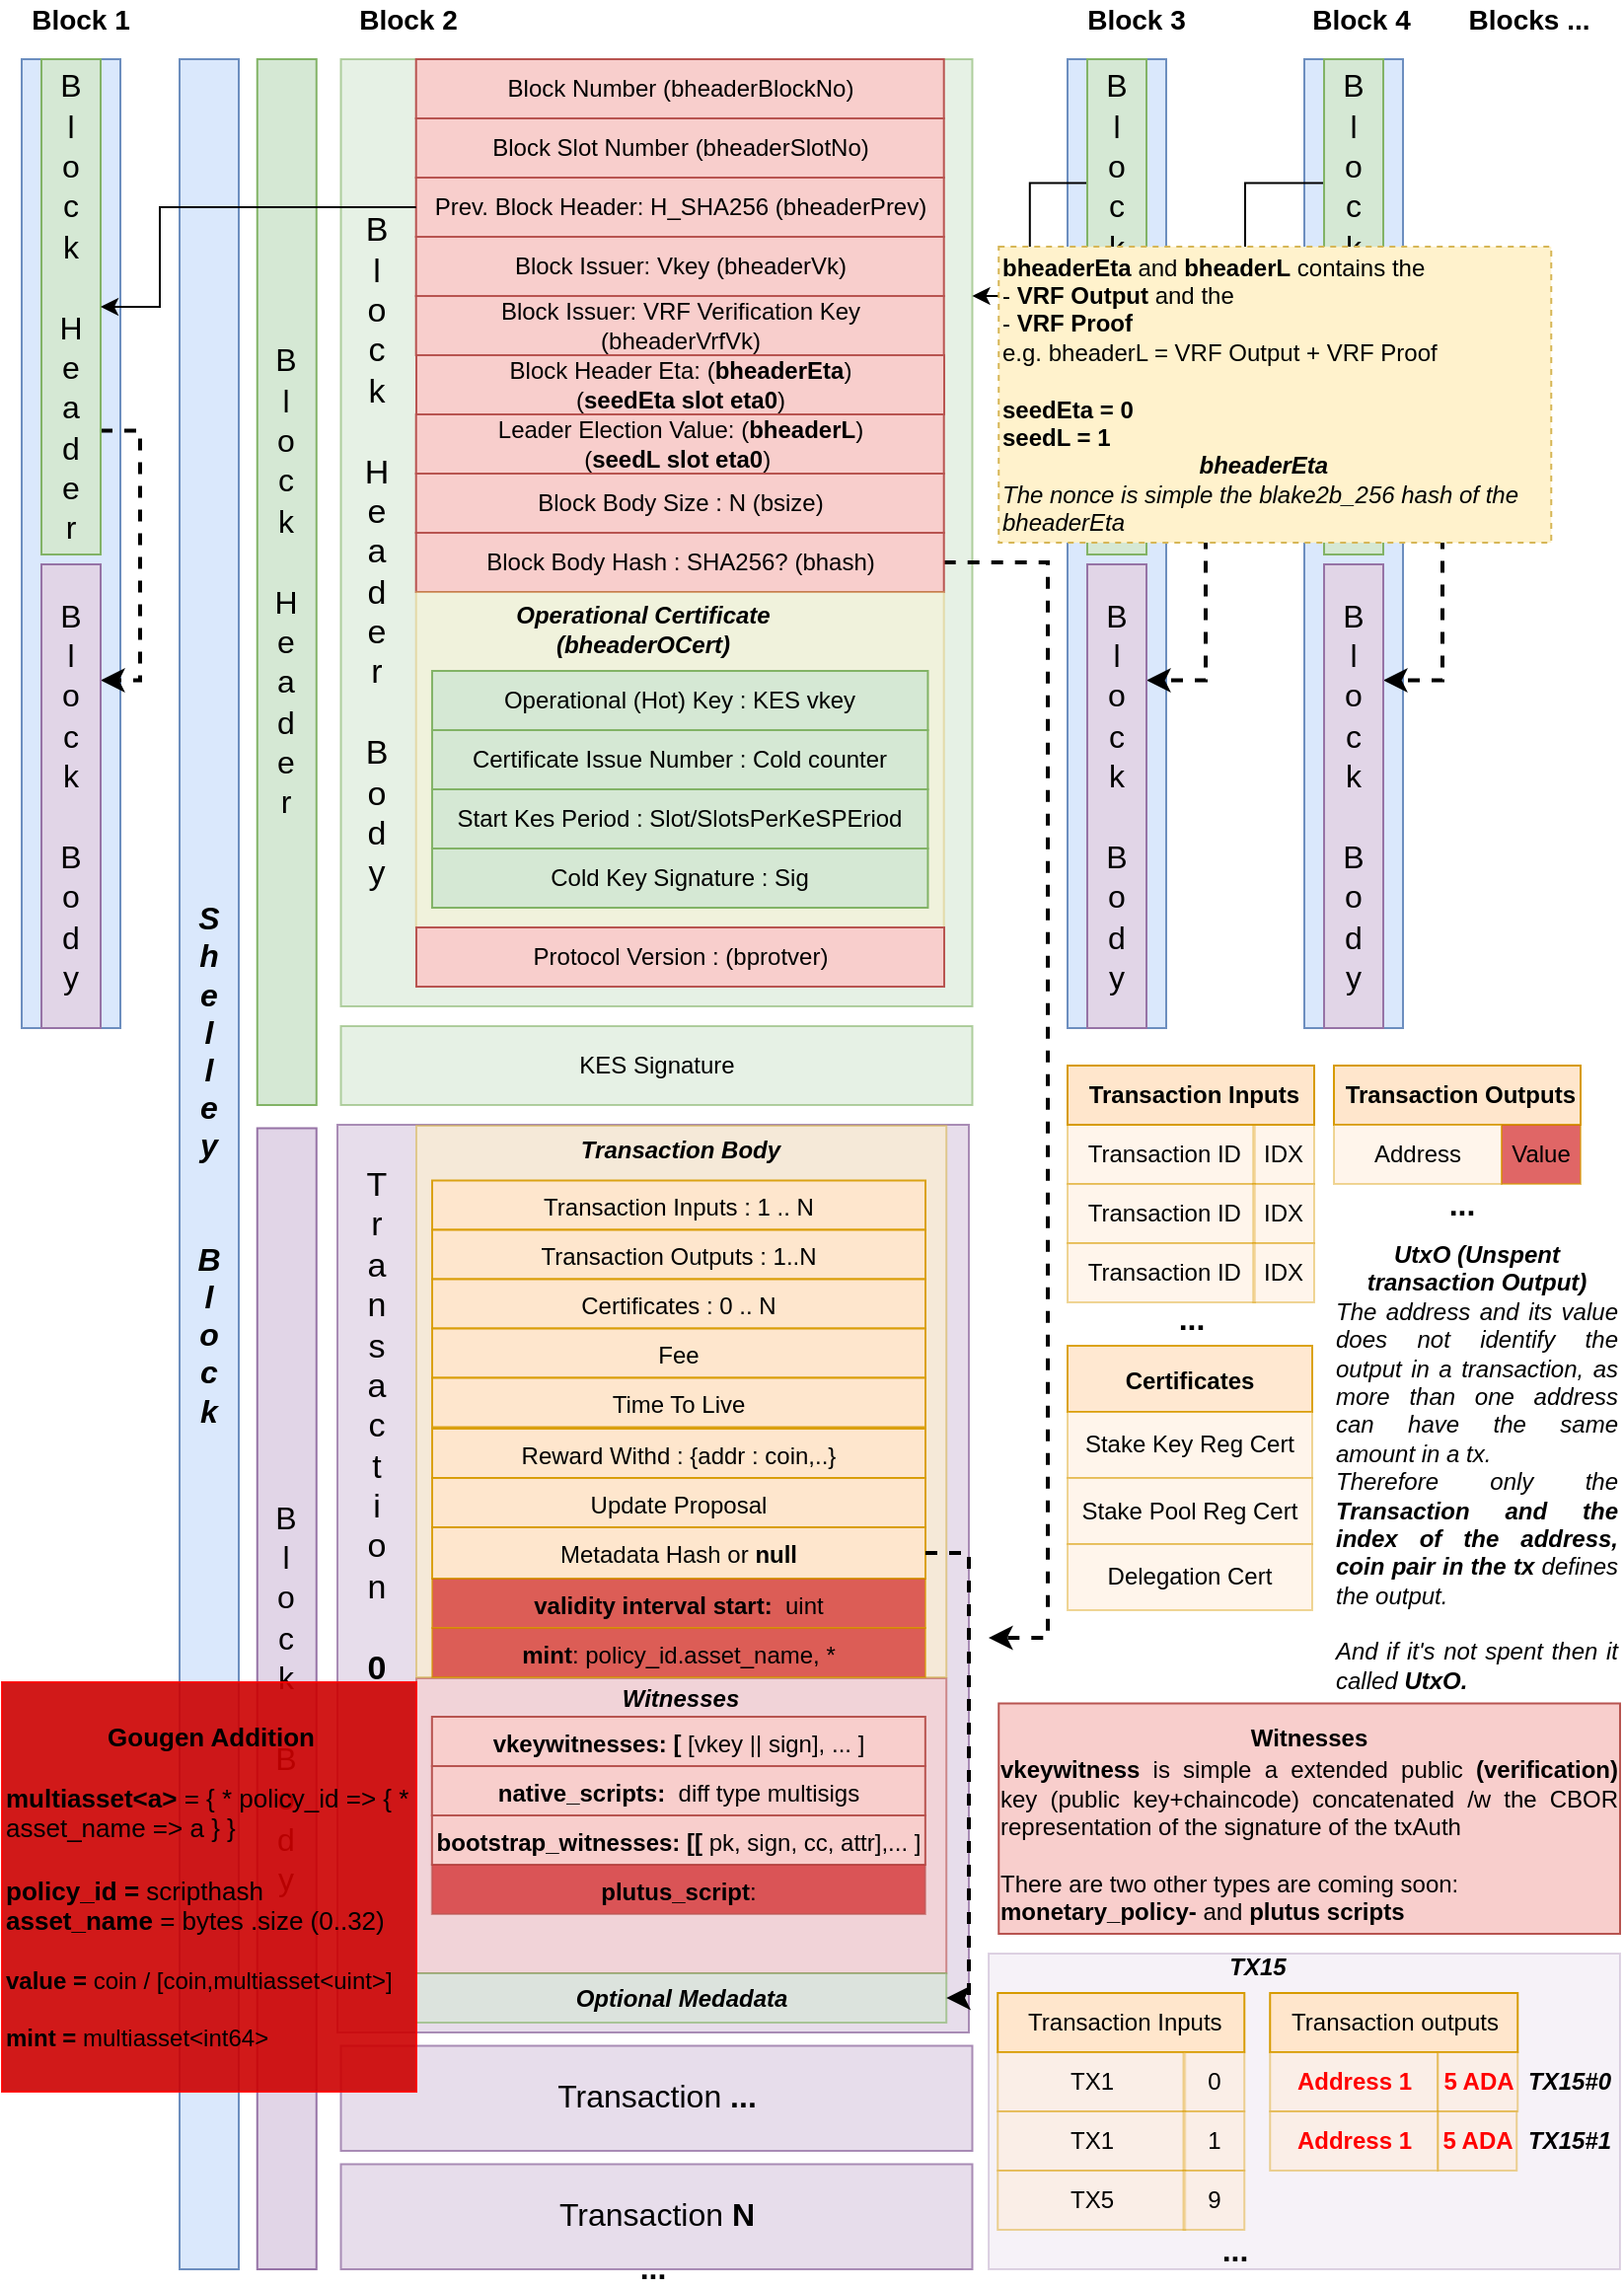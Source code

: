<mxfile version="14.0.3" type="github">
  <diagram id="uTPT8sLcpa1e0BykbdLk" name="Page-1">
    <mxGraphModel dx="1323" dy="637" grid="1" gridSize="10" guides="1" tooltips="1" connect="1" arrows="1" fold="1" page="1" pageScale="1" pageWidth="827" pageHeight="1169" math="0" shadow="0">
      <root>
        <mxCell id="0" />
        <mxCell id="1" parent="0" />
        <mxCell id="1TYJ5KsrgFMn8mMMUmhc-1" value="&lt;font style=&quot;font-size: 16px&quot;&gt;&lt;br&gt;&lt;/font&gt;" style="rounded=0;whiteSpace=wrap;html=1;fontSize=17;align=center;fillColor=#e1d5e7;strokeColor=#9673a6;opacity=80;" parent="1" vertex="1">
          <mxGeometry x="170" y="580" width="320" height="460" as="geometry" />
        </mxCell>
        <mxCell id="1TYJ5KsrgFMn8mMMUmhc-99" value="" style="rounded=0;whiteSpace=wrap;html=1;fontSize=17;align=center;fillColor=#f8cecc;strokeColor=#b85450;opacity=60;" parent="1" vertex="1">
          <mxGeometry x="210" y="860.5" width="268.6" height="149.5" as="geometry" />
        </mxCell>
        <mxCell id="1TYJ5KsrgFMn8mMMUmhc-72" value="" style="rounded=0;whiteSpace=wrap;html=1;fontSize=12;fillColor=#e1d5e7;strokeColor=#9673a6;opacity=30;" parent="1" vertex="1">
          <mxGeometry x="500" y="1000" width="320" height="160" as="geometry" />
        </mxCell>
        <mxCell id="0y1YGnhRQW68st4rbFYn-91" value="" style="rounded=0;whiteSpace=wrap;html=1;fontSize=17;align=center;fillColor=#d5e8d4;strokeColor=#82b366;opacity=60;" parent="1" vertex="1">
          <mxGeometry x="171.75" y="40" width="320" height="480" as="geometry" />
        </mxCell>
        <mxCell id="0y1YGnhRQW68st4rbFYn-69" value="" style="rounded=0;whiteSpace=wrap;html=1;fontSize=17;opacity=60;align=center;fillColor=#fff2cc;strokeColor=#d6b656;" parent="1" vertex="1">
          <mxGeometry x="210" y="580.5" width="268.6" height="279.5" as="geometry" />
        </mxCell>
        <mxCell id="0y1YGnhRQW68st4rbFYn-2" value="&lt;font style=&quot;font-size: 16px&quot;&gt;&lt;b&gt;&lt;i&gt;S&lt;br&gt;h&lt;br&gt;e&lt;br&gt;l&lt;br&gt;l&lt;br&gt;e&lt;br&gt;y&lt;br&gt;&lt;br&gt;&amp;nbsp;&lt;br&gt;B&lt;br&gt;l&lt;br&gt;o&lt;br&gt;c&lt;br&gt;k&lt;/i&gt;&lt;/b&gt;&lt;/font&gt;" style="rounded=0;whiteSpace=wrap;html=1;align=center;fillColor=#dae8fc;strokeColor=#6c8ebf;" parent="1" vertex="1">
          <mxGeometry x="90" y="40" width="30" height="1120" as="geometry" />
        </mxCell>
        <mxCell id="0y1YGnhRQW68st4rbFYn-4" value="Prev. Block Header: H_SHA256 (bheaderPrev)" style="rounded=0;whiteSpace=wrap;html=1;fillColor=#f8cecc;strokeColor=#b85450;" parent="1" vertex="1">
          <mxGeometry x="209.85" y="100" width="267.5" height="30" as="geometry" />
        </mxCell>
        <mxCell id="0y1YGnhRQW68st4rbFYn-5" value="Block Issuer: Vkey (bheaderVk)" style="rounded=0;whiteSpace=wrap;html=1;fillColor=#f8cecc;strokeColor=#b85450;align=center;" parent="1" vertex="1">
          <mxGeometry x="209.85" y="130" width="267.5" height="30" as="geometry" />
        </mxCell>
        <mxCell id="0y1YGnhRQW68st4rbFYn-6" value="Block Issuer: VRF Verification Key (bheaderVrfVk)" style="rounded=0;whiteSpace=wrap;html=1;fillColor=#f8cecc;strokeColor=#b85450;align=center;" parent="1" vertex="1">
          <mxGeometry x="209.85" y="160" width="267.5" height="30" as="geometry" />
        </mxCell>
        <mxCell id="0y1YGnhRQW68st4rbFYn-9" value="Block Header Eta: (&lt;b&gt;bheaderEta&lt;/b&gt;)&lt;br&gt;(&lt;b&gt;seedEta slot eta0&lt;/b&gt;)" style="rounded=0;whiteSpace=wrap;html=1;fillColor=#f8cecc;strokeColor=#b85450;align=center;" parent="1" vertex="1">
          <mxGeometry x="210" y="190" width="267.5" height="30" as="geometry" />
        </mxCell>
        <mxCell id="0y1YGnhRQW68st4rbFYn-12" value="Leader Election Value: (&lt;b&gt;bheaderL&lt;/b&gt;)&lt;br&gt;(&lt;b&gt;seedL slot eta0&lt;/b&gt;)&amp;nbsp;" style="rounded=0;whiteSpace=wrap;html=1;fillColor=#f8cecc;strokeColor=#b85450;align=center;" parent="1" vertex="1">
          <mxGeometry x="209.85" y="220" width="267.5" height="30" as="geometry" />
        </mxCell>
        <mxCell id="0y1YGnhRQW68st4rbFYn-14" value="Block Body Size : N (bsize)" style="rounded=0;whiteSpace=wrap;html=1;fillColor=#f8cecc;strokeColor=#b85450;align=center;" parent="1" vertex="1">
          <mxGeometry x="209.85" y="250" width="267.5" height="30" as="geometry" />
        </mxCell>
        <mxCell id="1TYJ5KsrgFMn8mMMUmhc-37" style="edgeStyle=orthogonalEdgeStyle;rounded=0;orthogonalLoop=1;jettySize=auto;html=1;fontSize=12;dashed=1;strokeWidth=2;" parent="1" source="0y1YGnhRQW68st4rbFYn-15" edge="1">
          <mxGeometry relative="1" as="geometry">
            <Array as="points">
              <mxPoint x="530" y="295" />
              <mxPoint x="530" y="840" />
            </Array>
            <mxPoint x="500" y="840" as="targetPoint" />
          </mxGeometry>
        </mxCell>
        <mxCell id="0y1YGnhRQW68st4rbFYn-15" value="Block Body Hash : SHA256? (bhash)" style="rounded=0;whiteSpace=wrap;html=1;fillColor=#f8cecc;strokeColor=#b85450;align=center;" parent="1" vertex="1">
          <mxGeometry x="209.85" y="280" width="267.5" height="30" as="geometry" />
        </mxCell>
        <mxCell id="0y1YGnhRQW68st4rbFYn-16" value="" style="rounded=0;whiteSpace=wrap;html=1;fillColor=#fff2cc;strokeColor=#d6b656;align=center;opacity=40;" parent="1" vertex="1">
          <mxGeometry x="209.85" y="310" width="267.5" height="170" as="geometry" />
        </mxCell>
        <mxCell id="0y1YGnhRQW68st4rbFYn-17" value="Operational (Hot) Key : KES vkey" style="rounded=0;whiteSpace=wrap;html=1;fillColor=#d5e8d4;strokeColor=#82b366;align=center;" parent="1" vertex="1">
          <mxGeometry x="217.98" y="350" width="251.25" height="30" as="geometry" />
        </mxCell>
        <mxCell id="0y1YGnhRQW68st4rbFYn-18" value="Operational Certificate (bheaderOCert)" style="text;html=1;strokeColor=none;fillColor=none;align=center;verticalAlign=middle;whiteSpace=wrap;rounded=0;fontStyle=3" parent="1" vertex="1">
          <mxGeometry x="254.85" y="314" width="140" height="30" as="geometry" />
        </mxCell>
        <mxCell id="0y1YGnhRQW68st4rbFYn-19" value="Certificate Issue Number : Cold counter" style="rounded=0;whiteSpace=wrap;html=1;fillColor=#d5e8d4;strokeColor=#82b366;align=center;" parent="1" vertex="1">
          <mxGeometry x="217.98" y="380" width="251.25" height="30" as="geometry" />
        </mxCell>
        <mxCell id="0y1YGnhRQW68st4rbFYn-20" value="Start Kes Period : Slot/SlotsPerKeSPEriod" style="rounded=0;whiteSpace=wrap;html=1;fillColor=#d5e8d4;strokeColor=#82b366;align=center;" parent="1" vertex="1">
          <mxGeometry x="217.98" y="410" width="251.25" height="30" as="geometry" />
        </mxCell>
        <mxCell id="0y1YGnhRQW68st4rbFYn-21" value="Cold Key Signature : Sig" style="rounded=0;whiteSpace=wrap;html=1;fillColor=#d5e8d4;strokeColor=#82b366;align=center;" parent="1" vertex="1">
          <mxGeometry x="217.98" y="440" width="251.25" height="30" as="geometry" />
        </mxCell>
        <mxCell id="0y1YGnhRQW68st4rbFYn-22" value="Protocol Version : (bprotver)" style="rounded=0;whiteSpace=wrap;html=1;fillColor=#f8cecc;strokeColor=#b85450;align=center;" parent="1" vertex="1">
          <mxGeometry x="210" y="480" width="267.5" height="30" as="geometry" />
        </mxCell>
        <mxCell id="0y1YGnhRQW68st4rbFYn-36" value="&amp;nbsp;Transaction ID" style="rounded=0;whiteSpace=wrap;html=1;fontSize=12;opacity=40;align=center;fillColor=#ffe6cc;strokeColor=#d79b00;" parent="1" vertex="1">
          <mxGeometry x="540" y="580" width="95" height="30" as="geometry" />
        </mxCell>
        <mxCell id="0y1YGnhRQW68st4rbFYn-38" value="IDX" style="rounded=0;whiteSpace=wrap;html=1;fontSize=12;opacity=40;align=center;fillColor=#ffe6cc;strokeColor=#d79b00;" parent="1" vertex="1">
          <mxGeometry x="634.13" y="580" width="30.87" height="30" as="geometry" />
        </mxCell>
        <mxCell id="0y1YGnhRQW68st4rbFYn-45" value="&lt;font style=&quot;font-size: 12px&quot;&gt;&lt;b&gt;&lt;i&gt;Transaction Body&lt;/i&gt;&lt;/b&gt;&lt;/font&gt;" style="text;html=1;strokeColor=none;fillColor=none;align=center;verticalAlign=middle;whiteSpace=wrap;rounded=0;fontSize=17;opacity=40;" parent="1" vertex="1">
          <mxGeometry x="268.6" y="581.75" width="150" height="20" as="geometry" />
        </mxCell>
        <mxCell id="0y1YGnhRQW68st4rbFYn-46" value="&lt;font style=&quot;font-size: 12px&quot;&gt;Transaction Inputs : 1 .. N&lt;/font&gt;" style="rounded=0;whiteSpace=wrap;html=1;fontSize=17;opacity=90;align=center;fillColor=#ffe6cc;strokeColor=#d79b00;imageHeight=24;" parent="1" vertex="1">
          <mxGeometry x="218" y="608.25" width="250" height="25" as="geometry" />
        </mxCell>
        <mxCell id="0y1YGnhRQW68st4rbFYn-47" value="&lt;font style=&quot;font-size: 12px&quot;&gt;Transaction Outputs : 1..N&lt;/font&gt;" style="rounded=0;whiteSpace=wrap;html=1;fontSize=17;opacity=90;align=center;fillColor=#ffe6cc;strokeColor=#d79b00;imageHeight=24;" parent="1" vertex="1">
          <mxGeometry x="218" y="633.25" width="250" height="25" as="geometry" />
        </mxCell>
        <mxCell id="0y1YGnhRQW68st4rbFYn-48" value="&lt;font style=&quot;font-size: 12px&quot;&gt;Certificates : 0 .. N&lt;/font&gt;" style="rounded=0;whiteSpace=wrap;html=1;fontSize=17;opacity=90;align=center;fillColor=#ffe6cc;strokeColor=#d79b00;imageHeight=24;" parent="1" vertex="1">
          <mxGeometry x="218" y="658.25" width="250" height="25" as="geometry" />
        </mxCell>
        <mxCell id="0y1YGnhRQW68st4rbFYn-49" value="&lt;font style=&quot;font-size: 12px&quot;&gt;Fee&lt;/font&gt;" style="rounded=0;whiteSpace=wrap;html=1;fontSize=17;opacity=90;align=center;fillColor=#ffe6cc;strokeColor=#d79b00;imageHeight=24;" parent="1" vertex="1">
          <mxGeometry x="218" y="683.25" width="250" height="25" as="geometry" />
        </mxCell>
        <mxCell id="0y1YGnhRQW68st4rbFYn-50" value="&lt;font style=&quot;font-size: 12px&quot;&gt;Time To Live&lt;/font&gt;" style="rounded=0;whiteSpace=wrap;html=1;fontSize=17;opacity=90;align=center;fillColor=#ffe6cc;strokeColor=#d79b00;imageHeight=24;" parent="1" vertex="1">
          <mxGeometry x="218" y="708.25" width="250" height="25" as="geometry" />
        </mxCell>
        <mxCell id="0y1YGnhRQW68st4rbFYn-51" value="&lt;font style=&quot;font-size: 12px&quot;&gt;Reward Withd : {addr : coin,..}&lt;/font&gt;" style="rounded=0;whiteSpace=wrap;html=1;fontSize=17;opacity=90;align=center;fillColor=#ffe6cc;strokeColor=#d79b00;imageHeight=24;" parent="1" vertex="1">
          <mxGeometry x="218" y="734" width="250" height="25" as="geometry" />
        </mxCell>
        <mxCell id="0y1YGnhRQW68st4rbFYn-52" value="&lt;font style=&quot;font-size: 12px&quot;&gt;Update Proposal&lt;/font&gt;" style="rounded=0;whiteSpace=wrap;html=1;fontSize=17;opacity=90;align=center;fillColor=#ffe6cc;strokeColor=#d79b00;imageHeight=24;" parent="1" vertex="1">
          <mxGeometry x="218" y="759" width="250" height="25" as="geometry" />
        </mxCell>
        <mxCell id="0y1YGnhRQW68st4rbFYn-53" value="&lt;font style=&quot;font-size: 12px&quot;&gt;Metadata Hash or &lt;b&gt;null&lt;/b&gt;&lt;/font&gt;" style="rounded=0;whiteSpace=wrap;html=1;fontSize=17;opacity=90;align=center;fillColor=#ffe6cc;strokeColor=#d79b00;imageHeight=24;" parent="1" vertex="1">
          <mxGeometry x="218" y="784" width="250" height="26" as="geometry" />
        </mxCell>
        <mxCell id="0y1YGnhRQW68st4rbFYn-54" value="&lt;font style=&quot;font-size: 12px&quot;&gt;&lt;b&gt;native_scripts:&amp;nbsp; &lt;/b&gt;diff type multisigs&lt;/font&gt;" style="rounded=0;whiteSpace=wrap;html=1;fontSize=17;align=center;fillColor=#f8cecc;strokeColor=#b85450;" parent="1" vertex="1">
          <mxGeometry x="217.9" y="905" width="250" height="25" as="geometry" />
        </mxCell>
        <mxCell id="0y1YGnhRQW68st4rbFYn-56" value="&lt;font style=&quot;font-size: 12px;&quot;&gt;Optional Medadata&lt;/font&gt;" style="rounded=0;whiteSpace=wrap;html=1;fontSize=12;align=center;fillColor=#d5e8d4;strokeColor=#82b366;fontStyle=3;opacity=60;" parent="1" vertex="1">
          <mxGeometry x="210" y="1010" width="268.6" height="25" as="geometry" />
        </mxCell>
        <mxCell id="0y1YGnhRQW68st4rbFYn-87" value="&lt;font style=&quot;font-size: 16px&quot;&gt;B&lt;br&gt;l&lt;br&gt;o&lt;br&gt;c&lt;br&gt;k&lt;br&gt;&amp;nbsp;&lt;br&gt;H&lt;br&gt;e&lt;br&gt;a&lt;br&gt;d&lt;br&gt;e&lt;br&gt;r&lt;/font&gt;" style="rounded=0;whiteSpace=wrap;html=1;fontSize=17;align=center;fillColor=#d5e8d4;strokeColor=#82b366;" parent="1" vertex="1">
          <mxGeometry x="129.38" y="40" width="30" height="530" as="geometry" />
        </mxCell>
        <mxCell id="0y1YGnhRQW68st4rbFYn-88" value="&lt;font style=&quot;font-size: 16px&quot;&gt;B&lt;br&gt;l&lt;br&gt;o&lt;br&gt;c&lt;br&gt;k&lt;br&gt;&amp;nbsp;&lt;br&gt;B&lt;br&gt;o&lt;br&gt;d&lt;br&gt;y&lt;/font&gt;" style="rounded=0;whiteSpace=wrap;html=1;fontSize=17;align=center;fillColor=#e1d5e7;strokeColor=#9673a6;" parent="1" vertex="1">
          <mxGeometry x="129.38" y="581.75" width="30" height="578.25" as="geometry" />
        </mxCell>
        <mxCell id="0y1YGnhRQW68st4rbFYn-90" value="&lt;font style=&quot;font-size: 12px&quot;&gt;KES Signature&lt;br style=&quot;font-size: 12px&quot;&gt;&lt;/font&gt;" style="rounded=0;whiteSpace=wrap;html=1;fontSize=12;align=center;fillColor=#d5e8d4;strokeColor=#82b366;opacity=60;" parent="1" vertex="1">
          <mxGeometry x="171.75" y="530" width="320" height="40" as="geometry" />
        </mxCell>
        <mxCell id="0y1YGnhRQW68st4rbFYn-101" value="..." style="text;html=1;strokeColor=none;fillColor=none;align=center;verticalAlign=middle;whiteSpace=wrap;rounded=0;fontSize=16;opacity=60;fontStyle=1" parent="1" vertex="1">
          <mxGeometry x="310" y="1149" width="40" height="20" as="geometry" />
        </mxCell>
        <mxCell id="1TYJ5KsrgFMn8mMMUmhc-2" value="B&lt;br style=&quot;font-size: 17px&quot;&gt;l&lt;br style=&quot;font-size: 17px&quot;&gt;o&lt;br style=&quot;font-size: 17px&quot;&gt;c&lt;br style=&quot;font-size: 17px&quot;&gt;k&lt;br style=&quot;font-size: 17px&quot;&gt;&amp;nbsp;&lt;br&gt;H&lt;br style=&quot;font-size: 17px&quot;&gt;e&lt;br style=&quot;font-size: 17px&quot;&gt;a&lt;br style=&quot;font-size: 17px&quot;&gt;d&lt;br style=&quot;font-size: 17px&quot;&gt;e&lt;br style=&quot;font-size: 17px&quot;&gt;r&lt;br style=&quot;font-size: 17px&quot;&gt;&amp;nbsp;&lt;br style=&quot;font-size: 17px&quot;&gt;B&lt;br style=&quot;font-size: 17px&quot;&gt;o&lt;br style=&quot;font-size: 17px&quot;&gt;d&lt;br style=&quot;font-size: 17px&quot;&gt;y" style="text;html=1;strokeColor=none;fillColor=none;align=center;verticalAlign=middle;whiteSpace=wrap;rounded=0;fontSize=17;" parent="1" vertex="1">
          <mxGeometry x="170" y="120" width="40" height="340" as="geometry" />
        </mxCell>
        <mxCell id="1TYJ5KsrgFMn8mMMUmhc-3" value="T&lt;br&gt;r&lt;br&gt;a&lt;br&gt;n&lt;br&gt;s&lt;br&gt;a&lt;br&gt;c&lt;br&gt;t&lt;br&gt;i&lt;br&gt;o&lt;br&gt;n&lt;br&gt;&lt;br&gt;&lt;b&gt;0&lt;/b&gt;" style="text;html=1;strokeColor=none;fillColor=none;align=center;verticalAlign=middle;whiteSpace=wrap;rounded=0;fontSize=17;" parent="1" vertex="1">
          <mxGeometry x="169.85" y="563.25" width="40" height="340" as="geometry" />
        </mxCell>
        <mxCell id="1TYJ5KsrgFMn8mMMUmhc-5" value="&lt;font style=&quot;font-size: 16px&quot;&gt;Transaction &lt;b&gt;...&lt;/b&gt;&lt;br&gt;&lt;/font&gt;" style="rounded=0;whiteSpace=wrap;html=1;fontSize=17;align=center;fillColor=#e1d5e7;strokeColor=#9673a6;opacity=80;" parent="1" vertex="1">
          <mxGeometry x="171.75" y="1046.75" width="320" height="53.25" as="geometry" />
        </mxCell>
        <mxCell id="1TYJ5KsrgFMn8mMMUmhc-6" value="&lt;font style=&quot;font-size: 16px&quot;&gt;Transaction &lt;b&gt;N&lt;/b&gt;&lt;br&gt;&lt;/font&gt;" style="rounded=0;whiteSpace=wrap;html=1;fontSize=17;align=center;fillColor=#e1d5e7;strokeColor=#9673a6;opacity=80;" parent="1" vertex="1">
          <mxGeometry x="171.75" y="1106.75" width="320" height="53.25" as="geometry" />
        </mxCell>
        <mxCell id="1TYJ5KsrgFMn8mMMUmhc-14" value="" style="rounded=0;whiteSpace=wrap;html=1;align=center;fillColor=#dae8fc;strokeColor=#6c8ebf;" parent="1" vertex="1">
          <mxGeometry x="10" y="40" width="50" height="491" as="geometry" />
        </mxCell>
        <mxCell id="1TYJ5KsrgFMn8mMMUmhc-40" style="edgeStyle=orthogonalEdgeStyle;rounded=0;orthogonalLoop=1;jettySize=auto;html=1;exitX=1;exitY=0.75;exitDx=0;exitDy=0;entryX=1;entryY=0.25;entryDx=0;entryDy=0;dashed=1;strokeWidth=2;fontSize=12;" parent="1" source="1TYJ5KsrgFMn8mMMUmhc-15" target="1TYJ5KsrgFMn8mMMUmhc-16" edge="1">
          <mxGeometry relative="1" as="geometry" />
        </mxCell>
        <mxCell id="1TYJ5KsrgFMn8mMMUmhc-15" value="&lt;font style=&quot;font-size: 16px&quot;&gt;B&lt;br&gt;l&lt;br&gt;o&lt;br&gt;c&lt;br&gt;k&lt;br&gt;&amp;nbsp;&lt;br&gt;H&lt;br&gt;e&lt;br&gt;a&lt;br&gt;d&lt;br&gt;e&lt;br&gt;r&lt;/font&gt;" style="rounded=0;whiteSpace=wrap;html=1;fontSize=17;align=center;fillColor=#d5e8d4;strokeColor=#82b366;" parent="1" vertex="1">
          <mxGeometry x="20" y="40" width="30" height="251" as="geometry" />
        </mxCell>
        <mxCell id="1TYJ5KsrgFMn8mMMUmhc-16" value="&lt;font style=&quot;font-size: 16px&quot;&gt;B&lt;br&gt;l&lt;br&gt;o&lt;br&gt;c&lt;br&gt;k&lt;br&gt;&amp;nbsp;&lt;br&gt;B&lt;br&gt;o&lt;br&gt;d&lt;br&gt;y&lt;/font&gt;" style="rounded=0;whiteSpace=wrap;html=1;fontSize=17;align=center;fillColor=#e1d5e7;strokeColor=#9673a6;" parent="1" vertex="1">
          <mxGeometry x="20" y="296" width="30" height="235" as="geometry" />
        </mxCell>
        <mxCell id="1TYJ5KsrgFMn8mMMUmhc-20" value="" style="rounded=0;whiteSpace=wrap;html=1;align=center;fillColor=#dae8fc;strokeColor=#6c8ebf;" parent="1" vertex="1">
          <mxGeometry x="540" y="40" width="50" height="491" as="geometry" />
        </mxCell>
        <mxCell id="1TYJ5KsrgFMn8mMMUmhc-27" style="edgeStyle=orthogonalEdgeStyle;rounded=0;orthogonalLoop=1;jettySize=auto;html=1;fontSize=12;exitX=0;exitY=0.25;exitDx=0;exitDy=0;entryX=1;entryY=0.25;entryDx=0;entryDy=0;" parent="1" source="1TYJ5KsrgFMn8mMMUmhc-21" target="0y1YGnhRQW68st4rbFYn-91" edge="1">
          <mxGeometry relative="1" as="geometry">
            <mxPoint x="500" y="120" as="targetPoint" />
          </mxGeometry>
        </mxCell>
        <mxCell id="1TYJ5KsrgFMn8mMMUmhc-38" style="edgeStyle=orthogonalEdgeStyle;rounded=0;orthogonalLoop=1;jettySize=auto;html=1;entryX=1;entryY=0.25;entryDx=0;entryDy=0;dashed=1;fontSize=12;exitX=1;exitY=0.75;exitDx=0;exitDy=0;strokeWidth=2;" parent="1" source="1TYJ5KsrgFMn8mMMUmhc-21" target="1TYJ5KsrgFMn8mMMUmhc-22" edge="1">
          <mxGeometry relative="1" as="geometry">
            <Array as="points">
              <mxPoint x="610" y="228" />
              <mxPoint x="610" y="355" />
            </Array>
          </mxGeometry>
        </mxCell>
        <mxCell id="1TYJ5KsrgFMn8mMMUmhc-21" value="&lt;font style=&quot;font-size: 16px&quot;&gt;B&lt;br&gt;l&lt;br&gt;o&lt;br&gt;c&lt;br&gt;k&lt;br&gt;&amp;nbsp;&lt;br&gt;H&lt;br&gt;e&lt;br&gt;a&lt;br&gt;d&lt;br&gt;e&lt;br&gt;r&lt;/font&gt;" style="rounded=0;whiteSpace=wrap;html=1;fontSize=17;align=center;fillColor=#d5e8d4;strokeColor=#82b366;" parent="1" vertex="1">
          <mxGeometry x="550" y="40" width="30" height="251" as="geometry" />
        </mxCell>
        <mxCell id="1TYJ5KsrgFMn8mMMUmhc-22" value="&lt;font style=&quot;font-size: 16px&quot;&gt;B&lt;br&gt;l&lt;br&gt;o&lt;br&gt;c&lt;br&gt;k&lt;br&gt;&amp;nbsp;&lt;br&gt;B&lt;br&gt;o&lt;br&gt;d&lt;br&gt;y&lt;/font&gt;" style="rounded=0;whiteSpace=wrap;html=1;fontSize=17;align=center;fillColor=#e1d5e7;strokeColor=#9673a6;" parent="1" vertex="1">
          <mxGeometry x="550" y="296" width="30" height="235" as="geometry" />
        </mxCell>
        <mxCell id="1TYJ5KsrgFMn8mMMUmhc-23" value="" style="rounded=0;whiteSpace=wrap;html=1;align=center;fillColor=#dae8fc;strokeColor=#6c8ebf;" parent="1" vertex="1">
          <mxGeometry x="660" y="40" width="50" height="491" as="geometry" />
        </mxCell>
        <mxCell id="1TYJ5KsrgFMn8mMMUmhc-34" style="edgeStyle=orthogonalEdgeStyle;rounded=0;orthogonalLoop=1;jettySize=auto;html=1;entryX=1;entryY=0.25;entryDx=0;entryDy=0;fontSize=12;exitX=0;exitY=0.25;exitDx=0;exitDy=0;" parent="1" source="1TYJ5KsrgFMn8mMMUmhc-24" target="1TYJ5KsrgFMn8mMMUmhc-20" edge="1">
          <mxGeometry relative="1" as="geometry" />
        </mxCell>
        <mxCell id="1TYJ5KsrgFMn8mMMUmhc-39" style="edgeStyle=orthogonalEdgeStyle;rounded=0;orthogonalLoop=1;jettySize=auto;html=1;exitX=1;exitY=0.75;exitDx=0;exitDy=0;entryX=1;entryY=0.25;entryDx=0;entryDy=0;dashed=1;strokeWidth=2;fontSize=12;" parent="1" source="1TYJ5KsrgFMn8mMMUmhc-24" target="1TYJ5KsrgFMn8mMMUmhc-25" edge="1">
          <mxGeometry relative="1" as="geometry">
            <Array as="points">
              <mxPoint x="730" y="228" />
              <mxPoint x="730" y="355" />
            </Array>
          </mxGeometry>
        </mxCell>
        <mxCell id="1TYJ5KsrgFMn8mMMUmhc-24" value="&lt;font style=&quot;font-size: 16px&quot;&gt;B&lt;br&gt;l&lt;br&gt;o&lt;br&gt;c&lt;br&gt;k&lt;br&gt;&amp;nbsp;&lt;br&gt;H&lt;br&gt;e&lt;br&gt;a&lt;br&gt;d&lt;br&gt;e&lt;br&gt;r&lt;/font&gt;" style="rounded=0;whiteSpace=wrap;html=1;fontSize=17;align=center;fillColor=#d5e8d4;strokeColor=#82b366;" parent="1" vertex="1">
          <mxGeometry x="670" y="40" width="30" height="251" as="geometry" />
        </mxCell>
        <mxCell id="1TYJ5KsrgFMn8mMMUmhc-25" value="&lt;font style=&quot;font-size: 16px&quot;&gt;B&lt;br&gt;l&lt;br&gt;o&lt;br&gt;c&lt;br&gt;k&lt;br&gt;&amp;nbsp;&lt;br&gt;B&lt;br&gt;o&lt;br&gt;d&lt;br&gt;y&lt;/font&gt;" style="rounded=0;whiteSpace=wrap;html=1;fontSize=17;align=center;fillColor=#e1d5e7;strokeColor=#9673a6;" parent="1" vertex="1">
          <mxGeometry x="670" y="296" width="30" height="235" as="geometry" />
        </mxCell>
        <mxCell id="1TYJ5KsrgFMn8mMMUmhc-30" value="&lt;font style=&quot;font-size: 12px&quot;&gt;Certificates&lt;/font&gt;" style="rounded=0;whiteSpace=wrap;html=1;fontSize=17;opacity=90;align=center;fillColor=#ffe6cc;strokeColor=#d79b00;imageHeight=24;fontStyle=1" parent="1" vertex="1">
          <mxGeometry x="540" y="692" width="124" height="33.5" as="geometry" />
        </mxCell>
        <mxCell id="1TYJ5KsrgFMn8mMMUmhc-31" value="Stake Key Reg Cert" style="rounded=0;whiteSpace=wrap;html=1;fontSize=12;align=center;fillColor=#ffe6cc;strokeColor=#d79b00;opacity=40;" parent="1" vertex="1">
          <mxGeometry x="540" y="725.5" width="124" height="33.5" as="geometry" />
        </mxCell>
        <mxCell id="1TYJ5KsrgFMn8mMMUmhc-32" value="Stake Pool Reg Cert" style="rounded=0;whiteSpace=wrap;html=1;fontSize=12;align=center;fillColor=#ffe6cc;strokeColor=#d79b00;opacity=40;" parent="1" vertex="1">
          <mxGeometry x="540" y="759" width="124" height="33.5" as="geometry" />
        </mxCell>
        <mxCell id="1TYJ5KsrgFMn8mMMUmhc-33" value="Delegation Cert" style="rounded=0;whiteSpace=wrap;html=1;fontSize=12;align=center;fillColor=#ffe6cc;strokeColor=#d79b00;opacity=40;" parent="1" vertex="1">
          <mxGeometry x="540" y="792.5" width="124" height="33.5" as="geometry" />
        </mxCell>
        <mxCell id="1TYJ5KsrgFMn8mMMUmhc-42" value="Block 2" style="text;html=1;strokeColor=none;fillColor=none;align=center;verticalAlign=middle;whiteSpace=wrap;rounded=0;fontSize=14;opacity=60;fontStyle=1" parent="1" vertex="1">
          <mxGeometry x="171.75" y="10" width="68.25" height="20" as="geometry" />
        </mxCell>
        <mxCell id="1TYJ5KsrgFMn8mMMUmhc-43" value="Block 1" style="text;html=1;strokeColor=none;fillColor=none;align=center;verticalAlign=middle;whiteSpace=wrap;rounded=0;fontSize=14;opacity=60;fontStyle=1" parent="1" vertex="1">
          <mxGeometry x="10" y="10" width="60" height="20" as="geometry" />
        </mxCell>
        <mxCell id="1TYJ5KsrgFMn8mMMUmhc-44" value="Block 3" style="text;html=1;strokeColor=none;fillColor=none;align=center;verticalAlign=middle;whiteSpace=wrap;rounded=0;fontSize=14;opacity=60;fontStyle=1" parent="1" vertex="1">
          <mxGeometry x="540" y="10" width="70" height="20" as="geometry" />
        </mxCell>
        <mxCell id="1TYJ5KsrgFMn8mMMUmhc-45" value="Block 4" style="text;html=1;strokeColor=none;fillColor=none;align=center;verticalAlign=middle;whiteSpace=wrap;rounded=0;fontSize=14;opacity=60;fontStyle=1" parent="1" vertex="1">
          <mxGeometry x="660" y="10" width="58.25" height="20" as="geometry" />
        </mxCell>
        <mxCell id="1TYJ5KsrgFMn8mMMUmhc-48" value="Blocks&amp;nbsp;..." style="text;html=1;strokeColor=none;fillColor=none;align=center;verticalAlign=middle;whiteSpace=wrap;rounded=0;fontSize=14;opacity=60;fontStyle=1" parent="1" vertex="1">
          <mxGeometry x="740" y="10" width="68.25" height="20" as="geometry" />
        </mxCell>
        <mxCell id="1TYJ5KsrgFMn8mMMUmhc-49" value="&lt;font style=&quot;font-size: 12px&quot;&gt;&lt;b style=&quot;font-size: 12px&quot;&gt;&lt;i style=&quot;font-size: 12px&quot;&gt;TX15#0&lt;/i&gt;&lt;/b&gt;&lt;/font&gt;" style="text;html=1;strokeColor=none;fillColor=none;align=center;verticalAlign=middle;whiteSpace=wrap;rounded=0;fontSize=12;opacity=40;" parent="1" vertex="1">
          <mxGeometry x="767.63" y="1055" width="53" height="20" as="geometry" />
        </mxCell>
        <mxCell id="1TYJ5KsrgFMn8mMMUmhc-58" value="&amp;nbsp;Transaction Inputs" style="rounded=0;whiteSpace=wrap;html=1;fontSize=12;align=center;fillColor=#ffe6cc;strokeColor=#d79b00;fontStyle=1" parent="1" vertex="1">
          <mxGeometry x="540" y="550" width="125" height="30" as="geometry" />
        </mxCell>
        <mxCell id="1TYJ5KsrgFMn8mMMUmhc-63" value="&amp;nbsp;Transaction Outputs" style="rounded=0;whiteSpace=wrap;html=1;fontSize=12;align=center;fillColor=#ffe6cc;strokeColor=#d79b00;fontStyle=1" parent="1" vertex="1">
          <mxGeometry x="675" y="550" width="125" height="30" as="geometry" />
        </mxCell>
        <mxCell id="1TYJ5KsrgFMn8mMMUmhc-64" value="Address" style="rounded=0;whiteSpace=wrap;html=1;fontSize=12;opacity=40;align=center;fillColor=#ffe6cc;strokeColor=#d79b00;" parent="1" vertex="1">
          <mxGeometry x="675" y="580" width="85" height="30" as="geometry" />
        </mxCell>
        <mxCell id="1TYJ5KsrgFMn8mMMUmhc-65" value="Value" style="rounded=0;whiteSpace=wrap;html=1;fontSize=12;opacity=60;align=center;strokeColor=#d79b00;fillColor=#CC0000;" parent="1" vertex="1">
          <mxGeometry x="760" y="580" width="40" height="30" as="geometry" />
        </mxCell>
        <mxCell id="1TYJ5KsrgFMn8mMMUmhc-66" value="..." style="text;html=1;strokeColor=none;fillColor=none;align=center;verticalAlign=middle;whiteSpace=wrap;rounded=0;fontSize=16;opacity=60;fontStyle=1" parent="1" vertex="1">
          <mxGeometry x="720" y="610" width="40" height="20" as="geometry" />
        </mxCell>
        <mxCell id="1TYJ5KsrgFMn8mMMUmhc-67" value="..." style="text;html=1;strokeColor=none;fillColor=none;align=center;verticalAlign=middle;whiteSpace=wrap;rounded=0;fontSize=16;opacity=60;fontStyle=1" parent="1" vertex="1">
          <mxGeometry x="582.5" y="668.25" width="40" height="20" as="geometry" />
        </mxCell>
        <mxCell id="1TYJ5KsrgFMn8mMMUmhc-68" value="&amp;nbsp;Transaction ID" style="rounded=0;whiteSpace=wrap;html=1;fontSize=12;opacity=40;align=center;fillColor=#ffe6cc;strokeColor=#d79b00;" parent="1" vertex="1">
          <mxGeometry x="540" y="610" width="95" height="30" as="geometry" />
        </mxCell>
        <mxCell id="1TYJ5KsrgFMn8mMMUmhc-69" value="IDX" style="rounded=0;whiteSpace=wrap;html=1;fontSize=12;opacity=40;align=center;fillColor=#ffe6cc;strokeColor=#d79b00;" parent="1" vertex="1">
          <mxGeometry x="634.13" y="610" width="30.87" height="30" as="geometry" />
        </mxCell>
        <mxCell id="1TYJ5KsrgFMn8mMMUmhc-70" value="&amp;nbsp;Transaction ID" style="rounded=0;whiteSpace=wrap;html=1;fontSize=12;opacity=40;align=center;fillColor=#ffe6cc;strokeColor=#d79b00;" parent="1" vertex="1">
          <mxGeometry x="540" y="640" width="95" height="30" as="geometry" />
        </mxCell>
        <mxCell id="1TYJ5KsrgFMn8mMMUmhc-71" value="IDX" style="rounded=0;whiteSpace=wrap;html=1;fontSize=12;opacity=40;align=center;fillColor=#ffe6cc;strokeColor=#d79b00;" parent="1" vertex="1">
          <mxGeometry x="634.13" y="640" width="30.87" height="30" as="geometry" />
        </mxCell>
        <mxCell id="1TYJ5KsrgFMn8mMMUmhc-73" value="&amp;nbsp;Transaction Inputs" style="rounded=0;whiteSpace=wrap;html=1;fontSize=12;align=center;fillColor=#ffe6cc;strokeColor=#d79b00;" parent="1" vertex="1">
          <mxGeometry x="504.63" y="1020" width="125" height="30" as="geometry" />
        </mxCell>
        <mxCell id="1TYJ5KsrgFMn8mMMUmhc-75" value="Transaction outputs" style="rounded=0;whiteSpace=wrap;html=1;fontSize=12;align=center;fillColor=#ffe6cc;strokeColor=#d79b00;" parent="1" vertex="1">
          <mxGeometry x="642.63" y="1020" width="125.5" height="30" as="geometry" />
        </mxCell>
        <mxCell id="1TYJ5KsrgFMn8mMMUmhc-78" value="TX1" style="rounded=0;whiteSpace=wrap;html=1;fontSize=12;opacity=40;align=center;fillColor=#ffe6cc;strokeColor=#d79b00;" parent="1" vertex="1">
          <mxGeometry x="504.63" y="1050" width="95" height="30" as="geometry" />
        </mxCell>
        <mxCell id="1TYJ5KsrgFMn8mMMUmhc-79" value="0" style="rounded=0;whiteSpace=wrap;html=1;fontSize=12;opacity=40;align=center;fillColor=#ffe6cc;strokeColor=#d79b00;" parent="1" vertex="1">
          <mxGeometry x="598.76" y="1050" width="30.87" height="30" as="geometry" />
        </mxCell>
        <mxCell id="1TYJ5KsrgFMn8mMMUmhc-80" value="Address 1" style="rounded=0;whiteSpace=wrap;html=1;fontSize=12;opacity=40;align=center;fillColor=#ffe6cc;strokeColor=#d79b00;fontColor=#FF0000;fontStyle=1" parent="1" vertex="1">
          <mxGeometry x="642.63" y="1050" width="85" height="30" as="geometry" />
        </mxCell>
        <mxCell id="1TYJ5KsrgFMn8mMMUmhc-81" value="5 ADA" style="rounded=0;whiteSpace=wrap;html=1;fontSize=12;opacity=40;align=center;fillColor=#ffe6cc;strokeColor=#d79b00;fontColor=#FF0000;fontStyle=1" parent="1" vertex="1">
          <mxGeometry x="727.63" y="1050" width="40.5" height="30" as="geometry" />
        </mxCell>
        <mxCell id="1TYJ5KsrgFMn8mMMUmhc-82" value="..." style="text;html=1;strokeColor=none;fillColor=none;align=center;verticalAlign=middle;whiteSpace=wrap;rounded=0;fontSize=16;opacity=60;fontStyle=1" parent="1" vertex="1">
          <mxGeometry x="605.13" y="1140" width="40" height="20" as="geometry" />
        </mxCell>
        <mxCell id="1TYJ5KsrgFMn8mMMUmhc-83" value="TX1" style="rounded=0;whiteSpace=wrap;html=1;fontSize=12;opacity=40;align=center;fillColor=#ffe6cc;strokeColor=#d79b00;" parent="1" vertex="1">
          <mxGeometry x="504.63" y="1080" width="95" height="30" as="geometry" />
        </mxCell>
        <mxCell id="1TYJ5KsrgFMn8mMMUmhc-84" value="1" style="rounded=0;whiteSpace=wrap;html=1;fontSize=12;opacity=40;align=center;fillColor=#ffe6cc;strokeColor=#d79b00;" parent="1" vertex="1">
          <mxGeometry x="598.76" y="1080" width="30.87" height="30" as="geometry" />
        </mxCell>
        <mxCell id="1TYJ5KsrgFMn8mMMUmhc-86" value="5 ADA" style="rounded=0;whiteSpace=wrap;html=1;fontSize=12;opacity=40;align=center;fillColor=#ffe6cc;strokeColor=#d79b00;fontColor=#FF0000;fontStyle=1" parent="1" vertex="1">
          <mxGeometry x="727.63" y="1080" width="40" height="30" as="geometry" />
        </mxCell>
        <mxCell id="1TYJ5KsrgFMn8mMMUmhc-87" value="TX5" style="rounded=0;whiteSpace=wrap;html=1;fontSize=12;opacity=40;align=center;fillColor=#ffe6cc;strokeColor=#d79b00;" parent="1" vertex="1">
          <mxGeometry x="504.63" y="1110" width="95" height="30" as="geometry" />
        </mxCell>
        <mxCell id="1TYJ5KsrgFMn8mMMUmhc-88" value="9" style="rounded=0;whiteSpace=wrap;html=1;fontSize=12;opacity=40;align=center;fillColor=#ffe6cc;strokeColor=#d79b00;" parent="1" vertex="1">
          <mxGeometry x="598.76" y="1110" width="30.87" height="30" as="geometry" />
        </mxCell>
        <mxCell id="1TYJ5KsrgFMn8mMMUmhc-89" value="Address 1" style="rounded=0;whiteSpace=wrap;html=1;fontSize=12;opacity=40;align=center;fillColor=#ffe6cc;strokeColor=#d79b00;fontColor=#FF0000;fontStyle=1" parent="1" vertex="1">
          <mxGeometry x="642.63" y="1080" width="85" height="30" as="geometry" />
        </mxCell>
        <mxCell id="1TYJ5KsrgFMn8mMMUmhc-94" value="&lt;font style=&quot;font-size: 12px&quot;&gt;&lt;b style=&quot;font-size: 12px&quot;&gt;&lt;i style=&quot;font-size: 12px&quot;&gt;TX15#1&lt;/i&gt;&lt;/b&gt;&lt;/font&gt;" style="text;html=1;strokeColor=none;fillColor=none;align=center;verticalAlign=middle;whiteSpace=wrap;rounded=0;fontSize=12;opacity=40;" parent="1" vertex="1">
          <mxGeometry x="767.63" y="1085" width="53" height="20" as="geometry" />
        </mxCell>
        <mxCell id="1TYJ5KsrgFMn8mMMUmhc-95" value="&lt;font style=&quot;font-size: 12px&quot;&gt;&lt;b style=&quot;font-size: 12px&quot;&gt;&lt;i style=&quot;font-size: 12px&quot;&gt;TX15&lt;/i&gt;&lt;/b&gt;&lt;/font&gt;" style="text;html=1;strokeColor=none;fillColor=none;align=center;verticalAlign=middle;whiteSpace=wrap;rounded=0;fontSize=12;opacity=40;" parent="1" vertex="1">
          <mxGeometry x="609.63" y="996.75" width="53" height="20" as="geometry" />
        </mxCell>
        <mxCell id="1TYJ5KsrgFMn8mMMUmhc-96" value="&lt;div&gt;&lt;i&gt;&lt;b&gt;UtxO (Unspent transaction Output)&lt;/b&gt;&lt;/i&gt;&lt;/div&gt;&lt;div style=&quot;text-align: justify&quot;&gt;&lt;i&gt;The address and its value does not identify the output in a transaction, as more than one address can have the same amount in a tx.&lt;/i&gt;&lt;/div&gt;&lt;div style=&quot;text-align: justify&quot;&gt;&lt;i&gt;Therefore only the &lt;b&gt;Transaction and the index of the address, coin pair in the tx&amp;nbsp;&lt;/b&gt;defines the output.&amp;nbsp;&lt;/i&gt;&lt;br&gt;&lt;/div&gt;&lt;div style=&quot;text-align: justify&quot;&gt;&lt;i&gt;&lt;br&gt;&lt;/i&gt;&lt;/div&gt;&lt;div style=&quot;text-align: justify&quot;&gt;&lt;i&gt;And if it&#39;s not spent then it called &lt;b&gt;UtxO.&lt;/b&gt;&lt;/i&gt;&lt;br&gt;&lt;/div&gt;" style="text;html=1;strokeColor=none;fillColor=none;align=center;verticalAlign=top;whiteSpace=wrap;rounded=0;fontSize=12;opacity=40;" parent="1" vertex="1">
          <mxGeometry x="675" y="632" width="145" height="238" as="geometry" />
        </mxCell>
        <mxCell id="1TYJ5KsrgFMn8mMMUmhc-100" value="&lt;font style=&quot;font-size: 12px&quot;&gt;&lt;b&gt;&lt;i&gt;Witnesses&lt;/i&gt;&lt;/b&gt;&lt;/font&gt;" style="text;html=1;strokeColor=none;fillColor=none;align=center;verticalAlign=middle;whiteSpace=wrap;rounded=0;fontSize=17;opacity=40;" parent="1" vertex="1">
          <mxGeometry x="269.3" y="860" width="150" height="20" as="geometry" />
        </mxCell>
        <mxCell id="0y1YGnhRQW68st4rbFYn-7" value="Block Number (bheaderBlockNo)" style="rounded=0;whiteSpace=wrap;html=1;fillColor=#f8cecc;strokeColor=#b85450;align=center;" parent="1" vertex="1">
          <mxGeometry x="209.85" y="40" width="267.5" height="30" as="geometry" />
        </mxCell>
        <mxCell id="j6M4M1rgheEFeJvFUjtu-2" value="Block Slot Number (bheaderSlotNo)" style="rounded=0;whiteSpace=wrap;html=1;fillColor=#f8cecc;strokeColor=#b85450;align=center;" parent="1" vertex="1">
          <mxGeometry x="209.85" y="70" width="267.5" height="30" as="geometry" />
        </mxCell>
        <mxCell id="j6M4M1rgheEFeJvFUjtu-4" style="edgeStyle=orthogonalEdgeStyle;rounded=0;orthogonalLoop=1;jettySize=auto;html=1;entryX=1;entryY=0.5;entryDx=0;entryDy=0;" parent="1" source="0y1YGnhRQW68st4rbFYn-4" target="1TYJ5KsrgFMn8mMMUmhc-15" edge="1">
          <mxGeometry relative="1" as="geometry">
            <Array as="points">
              <mxPoint x="80" y="115" />
              <mxPoint x="80" y="166" />
            </Array>
          </mxGeometry>
        </mxCell>
        <mxCell id="A8hBHOlWfiCrwhcsEIuO-1" value="&lt;b&gt;bheaderEta &lt;/b&gt;and &lt;b&gt;bheaderL&lt;/b&gt; contains the&amp;nbsp;&lt;br&gt;- &lt;b&gt;VRF Output&lt;/b&gt; and the&amp;nbsp;&lt;br&gt;- &lt;b&gt;VRF Proof&lt;/b&gt;&lt;br&gt;e.g. bheaderL = VRF Output + VRF Proof&lt;br&gt;&lt;div&gt;&lt;br&gt;&lt;/div&gt;&lt;div&gt;&lt;b&gt;seedEta = 0&lt;/b&gt;&lt;/div&gt;&lt;div&gt;&lt;b&gt;seedL = 1&lt;/b&gt;&lt;/div&gt;&lt;div&gt;&lt;div style=&quot;text-align: center&quot;&gt;&lt;i&gt;&lt;b&gt;bheaderEta&lt;/b&gt;&lt;/i&gt;&lt;/div&gt;&lt;div style=&quot;text-align: justify&quot;&gt;&lt;i&gt;The nonce is simple the blake2b_256 hash of the&amp;nbsp;&lt;/i&gt;&lt;/div&gt;&lt;div style=&quot;text-align: justify&quot;&gt;&lt;i&gt;bheaderEta&lt;/i&gt;&lt;/div&gt;&lt;/div&gt;" style="text;html=1;align=left;verticalAlign=middle;resizable=0;points=[];autosize=1;fillColor=#fff2cc;strokeColor=#d6b656;dashed=1;" parent="1" vertex="1">
          <mxGeometry x="505.13" y="135" width="280" height="150" as="geometry" />
        </mxCell>
        <mxCell id="ROZr1AyIhhKznRCihT4w-1" style="edgeStyle=orthogonalEdgeStyle;rounded=0;orthogonalLoop=1;jettySize=auto;html=1;fontSize=12;dashed=1;strokeWidth=2;exitX=1;exitY=0.5;exitDx=0;exitDy=0;entryX=1;entryY=0.5;entryDx=0;entryDy=0;" parent="1" source="0y1YGnhRQW68st4rbFYn-53" target="0y1YGnhRQW68st4rbFYn-56" edge="1">
          <mxGeometry relative="1" as="geometry">
            <Array as="points">
              <mxPoint x="490" y="797" />
              <mxPoint x="490" y="1023" />
            </Array>
            <mxPoint x="360" y="1035" as="targetPoint" />
            <mxPoint x="487.35" y="305" as="sourcePoint" />
          </mxGeometry>
        </mxCell>
        <mxCell id="ROZr1AyIhhKznRCihT4w-2" value="&lt;div&gt;&lt;span style=&quot;font-size: 12px&quot;&gt;Witnesses&lt;/span&gt;&lt;/div&gt;&lt;font style=&quot;font-size: 12px&quot;&gt;&lt;div style=&quot;text-align: justify&quot;&gt;vkeywitness&lt;span style=&quot;font-weight: normal&quot;&gt; is simple a extended public &lt;/span&gt;(verification) &lt;span style=&quot;font-weight: normal&quot;&gt;key (public key+chaincode) concatenated /w the CBOR representation of the signature of the txAuth&lt;/span&gt;&lt;/div&gt;&lt;div style=&quot;text-align: justify&quot;&gt;&lt;span style=&quot;font-weight: normal&quot;&gt;&lt;br&gt;&lt;/span&gt;&lt;/div&gt;&lt;div style=&quot;text-align: justify&quot;&gt;&lt;span style=&quot;font-weight: normal&quot;&gt;There are two other types are coming soon:&lt;/span&gt;&lt;/div&gt;&lt;div style=&quot;text-align: justify&quot;&gt;monetary_policy- &lt;span style=&quot;font-weight: normal&quot;&gt;and &lt;/span&gt;plutus scripts&lt;/div&gt;&lt;/font&gt;" style="rounded=0;whiteSpace=wrap;html=1;fontSize=17;align=center;fillColor=#f8cecc;strokeColor=#b85450;verticalAlign=top;fontStyle=1" parent="1" vertex="1">
          <mxGeometry x="505.13" y="873.25" width="314.87" height="116.75" as="geometry" />
        </mxCell>
        <mxCell id="ROZr1AyIhhKznRCihT4w-3" value="&lt;font style=&quot;font-size: 12px&quot;&gt;&lt;b&gt;bootstrap_witnesses: [[&lt;/b&gt;&amp;nbsp;pk, sign, cc, attr],... ]&lt;/font&gt;" style="rounded=0;whiteSpace=wrap;html=1;fontSize=17;align=center;fillColor=#f8cecc;strokeColor=#b85450;" parent="1" vertex="1">
          <mxGeometry x="217.92" y="930" width="250" height="25" as="geometry" />
        </mxCell>
        <mxCell id="ROZr1AyIhhKznRCihT4w-4" value="&lt;font style=&quot;font-size: 12px&quot;&gt;&lt;b&gt;vkeywitnesses: [&lt;/b&gt;&amp;nbsp;[vkey || sign], ... ]&lt;/font&gt;" style="rounded=0;whiteSpace=wrap;html=1;fontSize=17;align=center;fillColor=#f8cecc;strokeColor=#b85450;" parent="1" vertex="1">
          <mxGeometry x="217.92" y="880" width="250" height="25" as="geometry" />
        </mxCell>
        <mxCell id="7gt5Arz0p_aYpqfRxTsq-1" value="&lt;span style=&quot;font-size: 12px&quot;&gt;&lt;b&gt;validity interval start:&amp;nbsp;&lt;/b&gt;&amp;nbsp;uint&lt;/span&gt;" style="rounded=0;whiteSpace=wrap;html=1;fontSize=17;align=center;strokeColor=#d79b00;imageHeight=24;opacity=60;fillColor=#CC0000;" parent="1" vertex="1">
          <mxGeometry x="218" y="810" width="250" height="25" as="geometry" />
        </mxCell>
        <mxCell id="7gt5Arz0p_aYpqfRxTsq-2" value="&lt;span style=&quot;font-size: 12px&quot;&gt;&lt;b&gt;mint&lt;/b&gt;: policy_id.asset_name, *&lt;/span&gt;" style="rounded=0;whiteSpace=wrap;html=1;fontSize=17;align=center;strokeColor=#d79b00;imageHeight=24;opacity=60;fillColor=#CC0000;" parent="1" vertex="1">
          <mxGeometry x="217.98" y="835" width="250" height="25" as="geometry" />
        </mxCell>
        <mxCell id="7gt5Arz0p_aYpqfRxTsq-4" value="&lt;span style=&quot;font-size: 12px&quot;&gt;&lt;b&gt;plutus_script&lt;/b&gt;:&lt;/span&gt;" style="rounded=0;whiteSpace=wrap;html=1;fontSize=17;align=center;strokeColor=#b85450;fillColor=#CC0000;opacity=60;" parent="1" vertex="1">
          <mxGeometry x="217.9" y="955" width="250" height="25" as="geometry" />
        </mxCell>
        <mxCell id="7gt5Arz0p_aYpqfRxTsq-5" value="&lt;div style=&quot;font-size: 13px&quot;&gt;&lt;div style=&quot;text-align: center&quot;&gt;Gougen Addition&lt;/div&gt;&lt;div style=&quot;text-align: center&quot;&gt;&lt;br&gt;&lt;/div&gt;&lt;div&gt;multiasset&amp;lt;a&amp;gt; &lt;span style=&quot;font-weight: normal&quot;&gt;= { * policy_id =&amp;gt; { * asset_name =&amp;gt; a } }&lt;/span&gt;&lt;/div&gt;&lt;div&gt;&lt;span style=&quot;font-weight: normal&quot;&gt;&lt;br&gt;&lt;/span&gt;&lt;/div&gt;&lt;div&gt;policy_id = &lt;span style=&quot;font-weight: normal&quot;&gt;scripthash&lt;/span&gt;&lt;/div&gt;&lt;div&gt;asset_name &lt;span style=&quot;font-weight: normal&quot;&gt;= bytes .size (0..32)&lt;/span&gt;&lt;/div&gt;&lt;div&gt;&lt;br&gt;&lt;/div&gt;&lt;/div&gt;&lt;div&gt;value = &lt;span style=&quot;font-weight: normal&quot;&gt;coin / [coin,multiasset&amp;lt;uint&amp;gt;]&lt;/span&gt;&lt;/div&gt;&lt;div&gt;&lt;br&gt;&lt;/div&gt;&lt;div&gt;mint = &lt;span style=&quot;font-weight: normal&quot;&gt;multiasset&amp;lt;int64&amp;gt;&lt;/span&gt;&lt;/div&gt;" style="rounded=0;whiteSpace=wrap;html=1;fontSize=12;align=left;fontStyle=1;strokeColor=#FF0000;opacity=90;fillColor=#CC0000;" parent="1" vertex="1">
          <mxGeometry y="862.5" width="210" height="207.5" as="geometry" />
        </mxCell>
      </root>
    </mxGraphModel>
  </diagram>
</mxfile>
